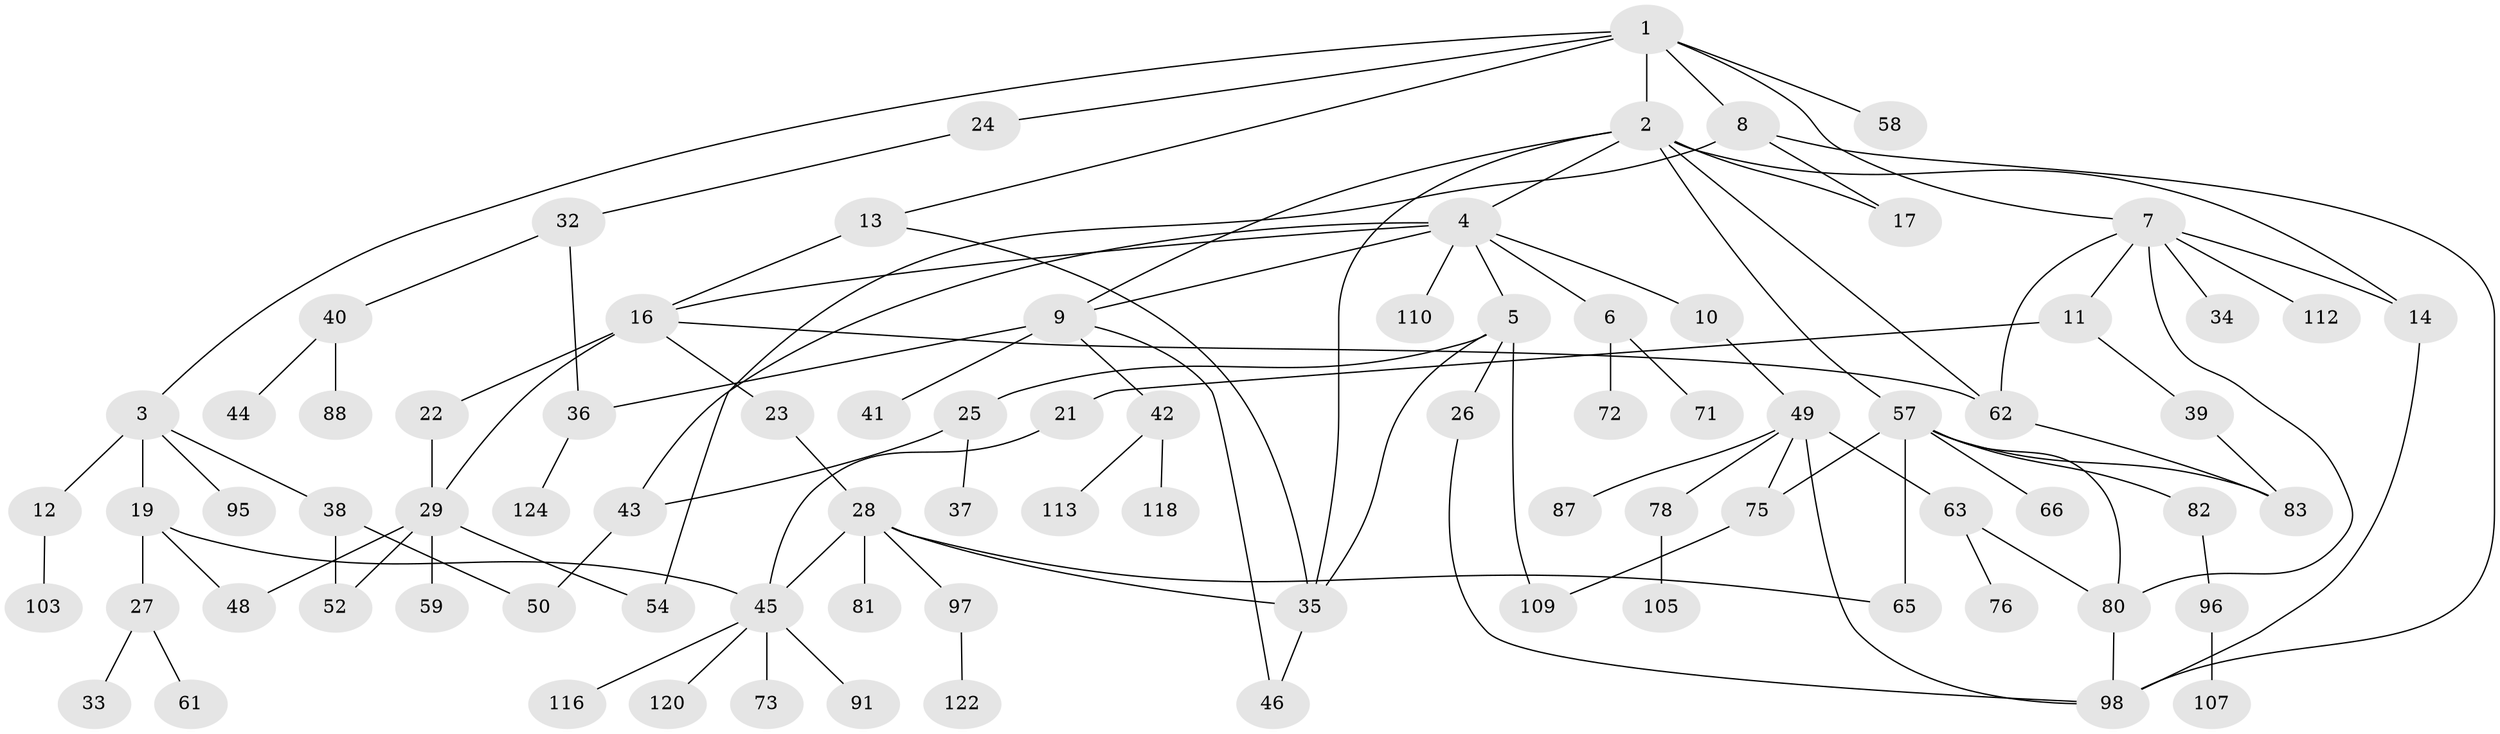 // Generated by graph-tools (version 1.1) at 2025/23/03/03/25 07:23:33]
// undirected, 83 vertices, 112 edges
graph export_dot {
graph [start="1"]
  node [color=gray90,style=filled];
  1 [super="+125"];
  2 [super="+68"];
  3 [super="+15"];
  4;
  5 [super="+104"];
  6 [super="+70"];
  7 [super="+64"];
  8 [super="+55"];
  9 [super="+30"];
  10;
  11;
  12 [super="+31"];
  13 [super="+20"];
  14 [super="+69"];
  16 [super="+18"];
  17;
  19;
  21;
  22 [super="+53"];
  23 [super="+93"];
  24 [super="+85"];
  25;
  26;
  27;
  28 [super="+79"];
  29 [super="+77"];
  32 [super="+74"];
  33 [super="+47"];
  34;
  35 [super="+101"];
  36 [super="+111"];
  37;
  38 [super="+86"];
  39 [super="+114"];
  40;
  41;
  42 [super="+90"];
  43 [super="+84"];
  44 [super="+92"];
  45 [super="+51"];
  46 [super="+67"];
  48 [super="+108"];
  49 [super="+56"];
  50;
  52;
  54;
  57 [super="+102"];
  58;
  59 [super="+60"];
  61;
  62 [super="+94"];
  63 [super="+115"];
  65 [super="+119"];
  66;
  71;
  72;
  73;
  75 [super="+121"];
  76;
  78;
  80 [super="+123"];
  81;
  82;
  83 [super="+106"];
  87 [super="+89"];
  88;
  91;
  95;
  96 [super="+99"];
  97;
  98 [super="+100"];
  103;
  105;
  107;
  109;
  110 [super="+117"];
  112;
  113;
  116;
  118;
  120;
  122;
  124;
  1 -- 2;
  1 -- 3;
  1 -- 7;
  1 -- 8;
  1 -- 13;
  1 -- 24;
  1 -- 58;
  2 -- 4;
  2 -- 9;
  2 -- 17;
  2 -- 57;
  2 -- 14;
  2 -- 35;
  2 -- 62;
  3 -- 12;
  3 -- 19;
  3 -- 38;
  3 -- 95;
  4 -- 5;
  4 -- 6;
  4 -- 10;
  4 -- 16;
  4 -- 110;
  4 -- 43;
  4 -- 9;
  5 -- 25;
  5 -- 26;
  5 -- 109;
  5 -- 35;
  6 -- 71;
  6 -- 72;
  7 -- 11;
  7 -- 14;
  7 -- 34;
  7 -- 62;
  7 -- 80;
  7 -- 112;
  8 -- 54;
  8 -- 98;
  8 -- 17;
  9 -- 36;
  9 -- 42;
  9 -- 46;
  9 -- 41;
  10 -- 49;
  11 -- 21;
  11 -- 39;
  12 -- 103;
  13 -- 16;
  13 -- 35;
  14 -- 98;
  16 -- 22;
  16 -- 23;
  16 -- 29;
  16 -- 62;
  19 -- 27;
  19 -- 45;
  19 -- 48;
  21 -- 45;
  22 -- 29;
  23 -- 28;
  24 -- 32;
  25 -- 37;
  25 -- 43;
  26 -- 98;
  27 -- 33;
  27 -- 61;
  28 -- 35;
  28 -- 65;
  28 -- 81;
  28 -- 97;
  28 -- 45;
  29 -- 48;
  29 -- 52;
  29 -- 59;
  29 -- 54;
  32 -- 40;
  32 -- 36;
  35 -- 46;
  36 -- 124;
  38 -- 50;
  38 -- 52;
  39 -- 83;
  40 -- 44;
  40 -- 88;
  42 -- 113;
  42 -- 118;
  43 -- 50;
  45 -- 73;
  45 -- 120;
  45 -- 91;
  45 -- 116;
  49 -- 63;
  49 -- 75;
  49 -- 78;
  49 -- 98;
  49 -- 87;
  57 -- 66;
  57 -- 82;
  57 -- 75;
  57 -- 65;
  57 -- 80;
  57 -- 83;
  62 -- 83;
  63 -- 76;
  63 -- 80;
  75 -- 109;
  78 -- 105;
  80 -- 98;
  82 -- 96;
  96 -- 107;
  97 -- 122;
}
